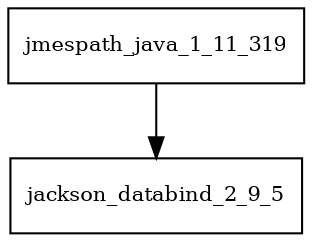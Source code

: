 digraph jmespath_java_1_11_319_dependencies {
  node [shape = box, fontsize=10.0];
  jmespath_java_1_11_319 -> jackson_databind_2_9_5;
}

